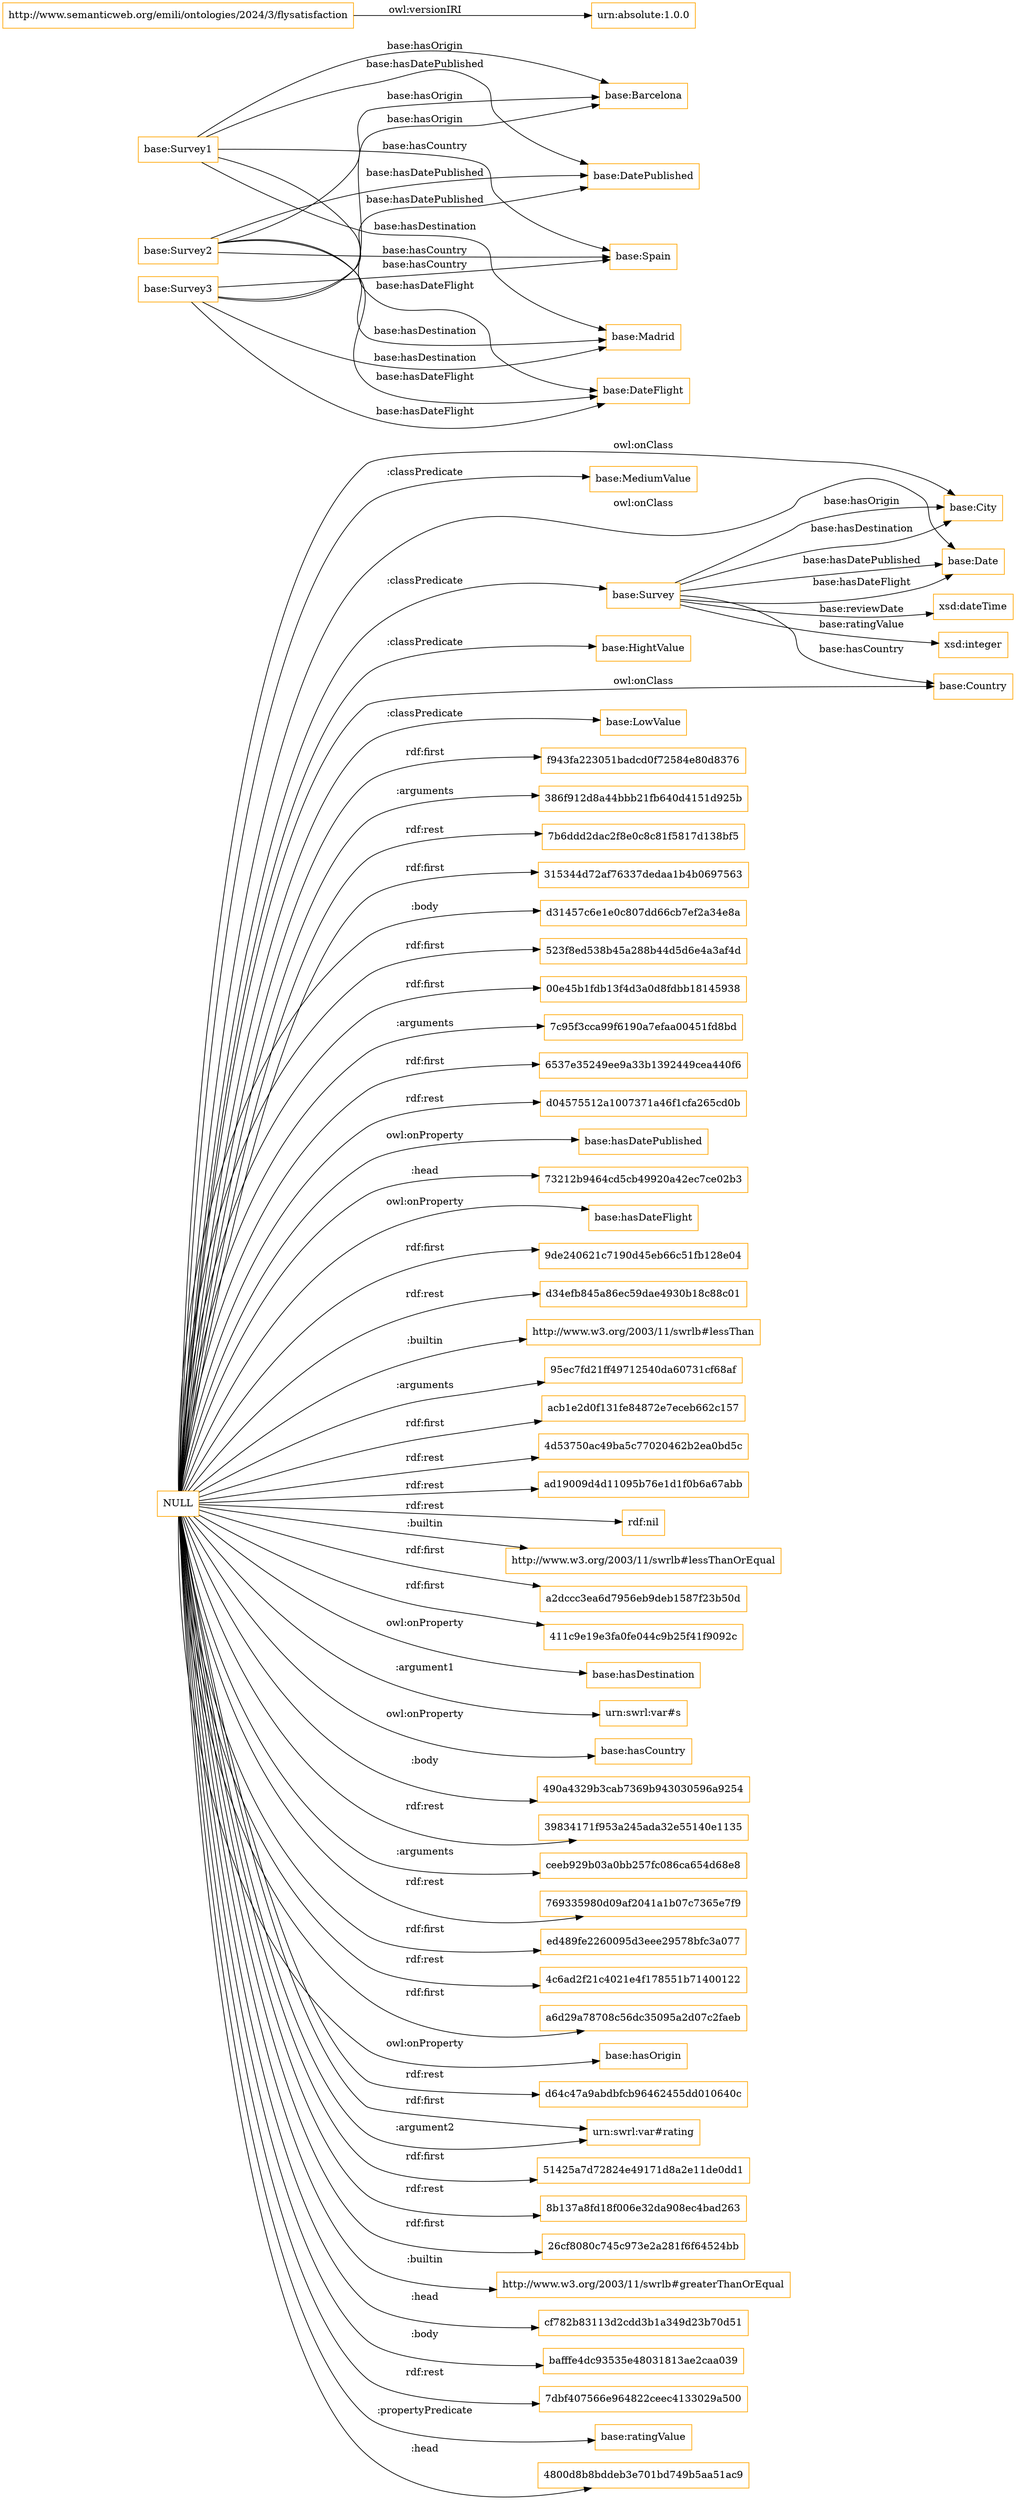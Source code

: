 digraph ar2dtool_diagram { 
rankdir=LR;
size="1501"
node [shape = rectangle, color="orange"]; "base:Date" "base:MediumValue" "base:City" "base:Survey" "base:HightValue" "base:Country" "base:LowValue" ; /*classes style*/
	"base:Survey1" -> "base:Barcelona" [ label = "base:hasOrigin" ];
	"base:Survey1" -> "base:Madrid" [ label = "base:hasDestination" ];
	"base:Survey1" -> "base:DatePublished" [ label = "base:hasDatePublished" ];
	"base:Survey1" -> "base:DateFlight" [ label = "base:hasDateFlight" ];
	"base:Survey1" -> "base:Spain" [ label = "base:hasCountry" ];
	"http://www.semanticweb.org/emili/ontologies/2024/3/flysatisfaction" -> "urn:absolute:1.0.0" [ label = "owl:versionIRI" ];
	"base:Survey2" -> "base:Barcelona" [ label = "base:hasOrigin" ];
	"base:Survey2" -> "base:Madrid" [ label = "base:hasDestination" ];
	"base:Survey2" -> "base:DatePublished" [ label = "base:hasDatePublished" ];
	"base:Survey2" -> "base:DateFlight" [ label = "base:hasDateFlight" ];
	"base:Survey2" -> "base:Spain" [ label = "base:hasCountry" ];
	"NULL" -> "f943fa223051badcd0f72584e80d8376" [ label = "rdf:first" ];
	"NULL" -> "386f912d8a44bbb21fb640d4151d925b" [ label = ":arguments" ];
	"NULL" -> "7b6ddd2dac2f8e0c8c81f5817d138bf5" [ label = "rdf:rest" ];
	"NULL" -> "315344d72af76337dedaa1b4b0697563" [ label = "rdf:first" ];
	"NULL" -> "d31457c6e1e0c807dd66cb7ef2a34e8a" [ label = ":body" ];
	"NULL" -> "base:Date" [ label = "owl:onClass" ];
	"NULL" -> "523f8ed538b45a288b44d5d6e4a3af4d" [ label = "rdf:first" ];
	"NULL" -> "00e45b1fdb13f4d3a0d8fdbb18145938" [ label = "rdf:first" ];
	"NULL" -> "7c95f3cca99f6190a7efaa00451fd8bd" [ label = ":arguments" ];
	"NULL" -> "base:Survey" [ label = ":classPredicate" ];
	"NULL" -> "6537e35249ee9a33b1392449cea440f6" [ label = "rdf:first" ];
	"NULL" -> "d04575512a1007371a46f1cfa265cd0b" [ label = "rdf:rest" ];
	"NULL" -> "base:hasDatePublished" [ label = "owl:onProperty" ];
	"NULL" -> "73212b9464cd5cb49920a42ec7ce02b3" [ label = ":head" ];
	"NULL" -> "base:hasDateFlight" [ label = "owl:onProperty" ];
	"NULL" -> "9de240621c7190d45eb66c51fb128e04" [ label = "rdf:first" ];
	"NULL" -> "d34efb845a86ec59dae4930b18c88c01" [ label = "rdf:rest" ];
	"NULL" -> "base:Country" [ label = "owl:onClass" ];
	"NULL" -> "http://www.w3.org/2003/11/swrlb#lessThan" [ label = ":builtin" ];
	"NULL" -> "95ec7fd21ff49712540da60731cf68af" [ label = ":arguments" ];
	"NULL" -> "acb1e2d0f131fe84872e7eceb662c157" [ label = "rdf:first" ];
	"NULL" -> "4d53750ac49ba5c77020462b2ea0bd5c" [ label = "rdf:rest" ];
	"NULL" -> "ad19009d4d11095b76e1d1f0b6a67abb" [ label = "rdf:rest" ];
	"NULL" -> "rdf:nil" [ label = "rdf:rest" ];
	"NULL" -> "http://www.w3.org/2003/11/swrlb#lessThanOrEqual" [ label = ":builtin" ];
	"NULL" -> "a2dccc3ea6d7956eb9deb1587f23b50d" [ label = "rdf:first" ];
	"NULL" -> "411c9e19e3fa0fe044c9b25f41f9092c" [ label = "rdf:first" ];
	"NULL" -> "base:hasDestination" [ label = "owl:onProperty" ];
	"NULL" -> "urn:swrl:var#s" [ label = ":argument1" ];
	"NULL" -> "base:hasCountry" [ label = "owl:onProperty" ];
	"NULL" -> "base:LowValue" [ label = ":classPredicate" ];
	"NULL" -> "490a4329b3cab7369b943030596a9254" [ label = ":body" ];
	"NULL" -> "39834171f953a245ada32e55140e1135" [ label = "rdf:rest" ];
	"NULL" -> "base:MediumValue" [ label = ":classPredicate" ];
	"NULL" -> "ceeb929b03a0bb257fc086ca654d68e8" [ label = ":arguments" ];
	"NULL" -> "769335980d09af2041a1b07c7365e7f9" [ label = "rdf:rest" ];
	"NULL" -> "ed489fe2260095d3eee29578bfc3a077" [ label = "rdf:first" ];
	"NULL" -> "4c6ad2f21c4021e4f178551b71400122" [ label = "rdf:rest" ];
	"NULL" -> "base:City" [ label = "owl:onClass" ];
	"NULL" -> "a6d29a78708c56dc35095a2d07c2faeb" [ label = "rdf:first" ];
	"NULL" -> "base:hasOrigin" [ label = "owl:onProperty" ];
	"NULL" -> "d64c47a9abdbfcb96462455dd010640c" [ label = "rdf:rest" ];
	"NULL" -> "urn:swrl:var#rating" [ label = "rdf:first" ];
	"NULL" -> "51425a7d72824e49171d8a2e11de0dd1" [ label = "rdf:first" ];
	"NULL" -> "8b137a8fd18f006e32da908ec4bad263" [ label = "rdf:rest" ];
	"NULL" -> "26cf8080c745c973e2a281f6f64524bb" [ label = "rdf:first" ];
	"NULL" -> "http://www.w3.org/2003/11/swrlb#greaterThanOrEqual" [ label = ":builtin" ];
	"NULL" -> "base:HightValue" [ label = ":classPredicate" ];
	"NULL" -> "urn:swrl:var#rating" [ label = ":argument2" ];
	"NULL" -> "cf782b83113d2cdd3b1a349d23b70d51" [ label = ":head" ];
	"NULL" -> "bafffe4dc93535e48031813ae2caa039" [ label = ":body" ];
	"NULL" -> "7dbf407566e964822ceec4133029a500" [ label = "rdf:rest" ];
	"NULL" -> "base:ratingValue" [ label = ":propertyPredicate" ];
	"NULL" -> "4800d8b8bddeb3e701bd749b5aa51ac9" [ label = ":head" ];
	"base:Survey3" -> "base:Barcelona" [ label = "base:hasOrigin" ];
	"base:Survey3" -> "base:Madrid" [ label = "base:hasDestination" ];
	"base:Survey3" -> "base:DatePublished" [ label = "base:hasDatePublished" ];
	"base:Survey3" -> "base:DateFlight" [ label = "base:hasDateFlight" ];
	"base:Survey3" -> "base:Spain" [ label = "base:hasCountry" ];
	"base:Survey" -> "base:City" [ label = "base:hasDestination" ];
	"base:Survey" -> "base:Date" [ label = "base:hasDateFlight" ];
	"base:Survey" -> "base:Date" [ label = "base:hasDatePublished" ];
	"base:Survey" -> "base:Country" [ label = "base:hasCountry" ];
	"base:Survey" -> "xsd:dateTime" [ label = "base:reviewDate" ];
	"base:Survey" -> "base:City" [ label = "base:hasOrigin" ];
	"base:Survey" -> "xsd:integer" [ label = "base:ratingValue" ];

}
